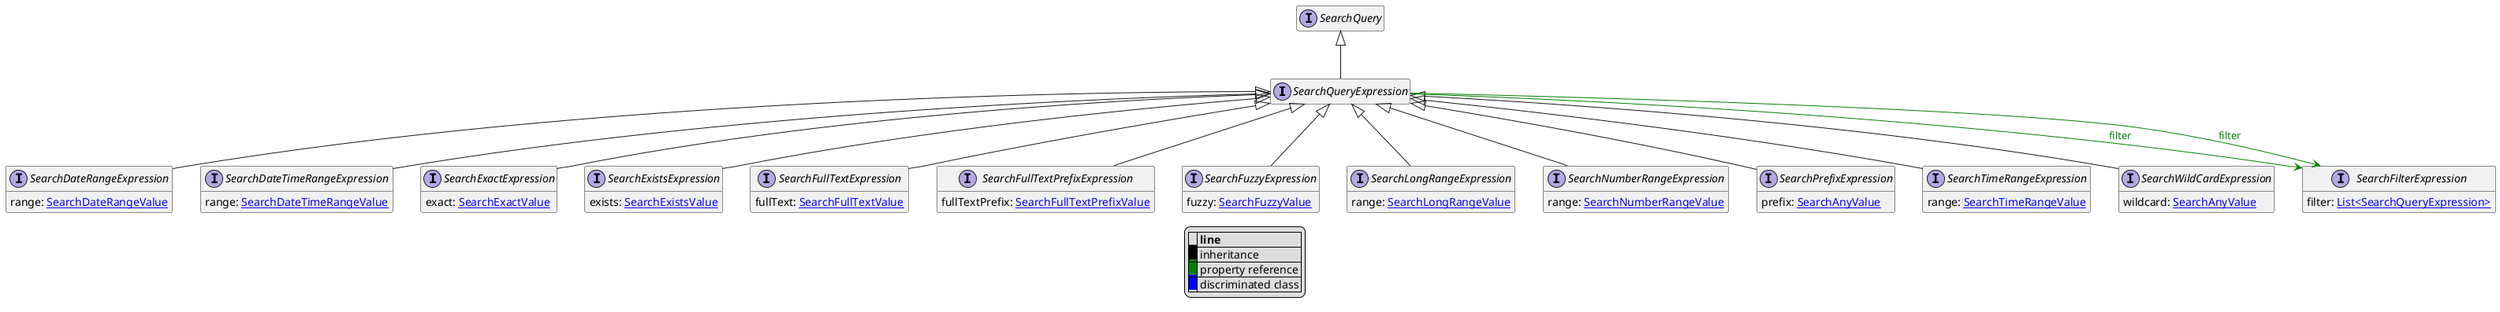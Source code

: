 @startuml

hide empty fields
hide empty methods
legend
|= |= line |
|<back:black>   </back>| inheritance |
|<back:green>   </back>| property reference |
|<back:blue>   </back>| discriminated class |
endlegend
interface SearchQueryExpression [[SearchQueryExpression.svg]] extends SearchQuery {
}
interface SearchQuery [[SearchQuery.svg]]  {
}
interface SearchDateRangeExpression [[SearchDateRangeExpression.svg]] extends SearchQueryExpression {
    range: [[SearchDateRangeValue.svg SearchDateRangeValue]]
}
interface SearchDateTimeRangeExpression [[SearchDateTimeRangeExpression.svg]] extends SearchQueryExpression {
    range: [[SearchDateTimeRangeValue.svg SearchDateTimeRangeValue]]
}
interface SearchExactExpression [[SearchExactExpression.svg]] extends SearchQueryExpression {
    exact: [[SearchExactValue.svg SearchExactValue]]
}
interface SearchExistsExpression [[SearchExistsExpression.svg]] extends SearchQueryExpression {
    exists: [[SearchExistsValue.svg SearchExistsValue]]
}
interface SearchFullTextExpression [[SearchFullTextExpression.svg]] extends SearchQueryExpression {
    fullText: [[SearchFullTextValue.svg SearchFullTextValue]]
}
interface SearchFullTextPrefixExpression [[SearchFullTextPrefixExpression.svg]] extends SearchQueryExpression {
    fullTextPrefix: [[SearchFullTextPrefixValue.svg SearchFullTextPrefixValue]]
}
interface SearchFuzzyExpression [[SearchFuzzyExpression.svg]] extends SearchQueryExpression {
    fuzzy: [[SearchFuzzyValue.svg SearchFuzzyValue]]
}
interface SearchLongRangeExpression [[SearchLongRangeExpression.svg]] extends SearchQueryExpression {
    range: [[SearchLongRangeValue.svg SearchLongRangeValue]]
}
interface SearchNumberRangeExpression [[SearchNumberRangeExpression.svg]] extends SearchQueryExpression {
    range: [[SearchNumberRangeValue.svg SearchNumberRangeValue]]
}
interface SearchPrefixExpression [[SearchPrefixExpression.svg]] extends SearchQueryExpression {
    prefix: [[SearchAnyValue.svg SearchAnyValue]]
}
interface SearchTimeRangeExpression [[SearchTimeRangeExpression.svg]] extends SearchQueryExpression {
    range: [[SearchTimeRangeValue.svg SearchTimeRangeValue]]
}
interface SearchWildCardExpression [[SearchWildCardExpression.svg]] extends SearchQueryExpression {
    wildcard: [[SearchAnyValue.svg SearchAnyValue]]
}

interface SearchFilterExpression [[SearchFilterExpression.svg]]  {
    filter: [[SearchQueryExpression.svg List<SearchQueryExpression>]]
}

SearchQueryExpression --> SearchFilterExpression #green;text:green : "filter"
SearchQueryExpression --> SearchFilterExpression #green;text:green : "filter"
@enduml
